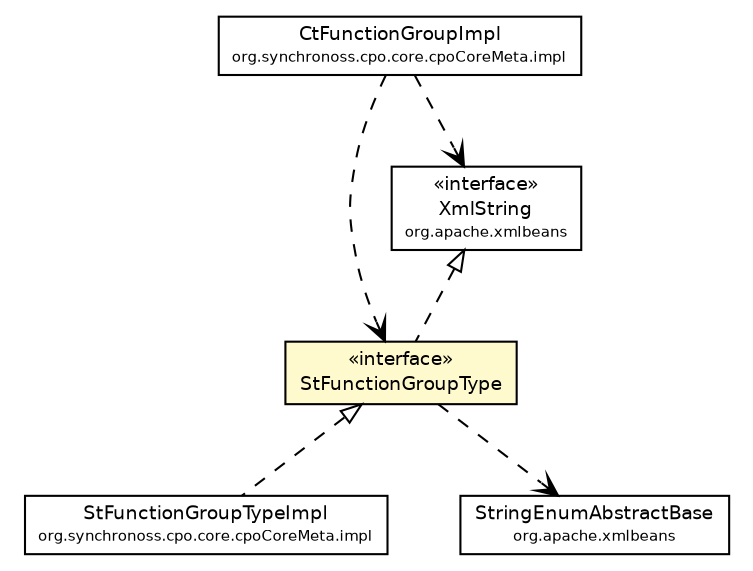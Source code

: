 #!/usr/local/bin/dot
#
# Class diagram 
# Generated by UmlGraph version 4.6 (http://www.spinellis.gr/sw/umlgraph)
#

digraph G {
	edge [fontname="Helvetica",fontsize=10,labelfontname="Helvetica",labelfontsize=10];
	node [fontname="Helvetica",fontsize=10,shape=plaintext];
	// org.synchronoss.cpo.core.cpoCoreMeta.StFunctionGroupType
	c24628 [label=<<table border="0" cellborder="1" cellspacing="0" cellpadding="2" port="p" bgcolor="lemonChiffon" href="./StFunctionGroupType.html">
		<tr><td><table border="0" cellspacing="0" cellpadding="1">
			<tr><td> &laquo;interface&raquo; </td></tr>
			<tr><td> StFunctionGroupType </td></tr>
		</table></td></tr>
		</table>>, fontname="Helvetica", fontcolor="black", fontsize=9.0];
	// org.synchronoss.cpo.core.cpoCoreMeta.impl.StFunctionGroupTypeImpl
	c24645 [label=<<table border="0" cellborder="1" cellspacing="0" cellpadding="2" port="p" href="./impl/StFunctionGroupTypeImpl.html">
		<tr><td><table border="0" cellspacing="0" cellpadding="1">
			<tr><td> StFunctionGroupTypeImpl </td></tr>
			<tr><td><font point-size="7.0"> org.synchronoss.cpo.core.cpoCoreMeta.impl </font></td></tr>
		</table></td></tr>
		</table>>, fontname="Helvetica", fontcolor="black", fontsize=9.0];
	// org.synchronoss.cpo.core.cpoCoreMeta.impl.CtFunctionGroupImpl
	c24647 [label=<<table border="0" cellborder="1" cellspacing="0" cellpadding="2" port="p" href="./impl/CtFunctionGroupImpl.html">
		<tr><td><table border="0" cellspacing="0" cellpadding="1">
			<tr><td> CtFunctionGroupImpl </td></tr>
			<tr><td><font point-size="7.0"> org.synchronoss.cpo.core.cpoCoreMeta.impl </font></td></tr>
		</table></td></tr>
		</table>>, fontname="Helvetica", fontcolor="black", fontsize=9.0];
	//org.synchronoss.cpo.core.cpoCoreMeta.StFunctionGroupType implements org.apache.xmlbeans.XmlString
	c24765:p -> c24628:p [dir=back,arrowtail=empty,style=dashed];
	//org.synchronoss.cpo.core.cpoCoreMeta.impl.StFunctionGroupTypeImpl implements org.synchronoss.cpo.core.cpoCoreMeta.StFunctionGroupType
	c24628:p -> c24645:p [dir=back,arrowtail=empty,style=dashed];
	// org.synchronoss.cpo.core.cpoCoreMeta.StFunctionGroupType DEPEND org.apache.xmlbeans.StringEnumAbstractBase
	c24628:p -> c24768:p [taillabel="", label="", headlabel="", fontname="Helvetica", fontcolor="black", fontsize=10.0, color="black", arrowhead=open, style=dashed];
	// org.synchronoss.cpo.core.cpoCoreMeta.impl.CtFunctionGroupImpl DEPEND org.synchronoss.cpo.core.cpoCoreMeta.StFunctionGroupType
	c24647:p -> c24628:p [taillabel="", label="", headlabel="", fontname="Helvetica", fontcolor="black", fontsize=10.0, color="black", arrowhead=open, style=dashed];
	// org.synchronoss.cpo.core.cpoCoreMeta.impl.CtFunctionGroupImpl DEPEND org.apache.xmlbeans.XmlString
	c24647:p -> c24765:p [taillabel="", label="", headlabel="", fontname="Helvetica", fontcolor="black", fontsize=10.0, color="black", arrowhead=open, style=dashed];
	// org.apache.xmlbeans.StringEnumAbstractBase
	c24768 [label=<<table border="0" cellborder="1" cellspacing="0" cellpadding="2" port="p" href="http://java.sun.com/j2se/1.4.2/docs/api/org/apache/xmlbeans/StringEnumAbstractBase.html">
		<tr><td><table border="0" cellspacing="0" cellpadding="1">
			<tr><td> StringEnumAbstractBase </td></tr>
			<tr><td><font point-size="7.0"> org.apache.xmlbeans </font></td></tr>
		</table></td></tr>
		</table>>, fontname="Helvetica", fontcolor="black", fontsize=9.0];
	// org.apache.xmlbeans.XmlString
	c24765 [label=<<table border="0" cellborder="1" cellspacing="0" cellpadding="2" port="p" href="http://java.sun.com/j2se/1.4.2/docs/api/org/apache/xmlbeans/XmlString.html">
		<tr><td><table border="0" cellspacing="0" cellpadding="1">
			<tr><td> &laquo;interface&raquo; </td></tr>
			<tr><td> XmlString </td></tr>
			<tr><td><font point-size="7.0"> org.apache.xmlbeans </font></td></tr>
		</table></td></tr>
		</table>>, fontname="Helvetica", fontcolor="black", fontsize=9.0];
}

